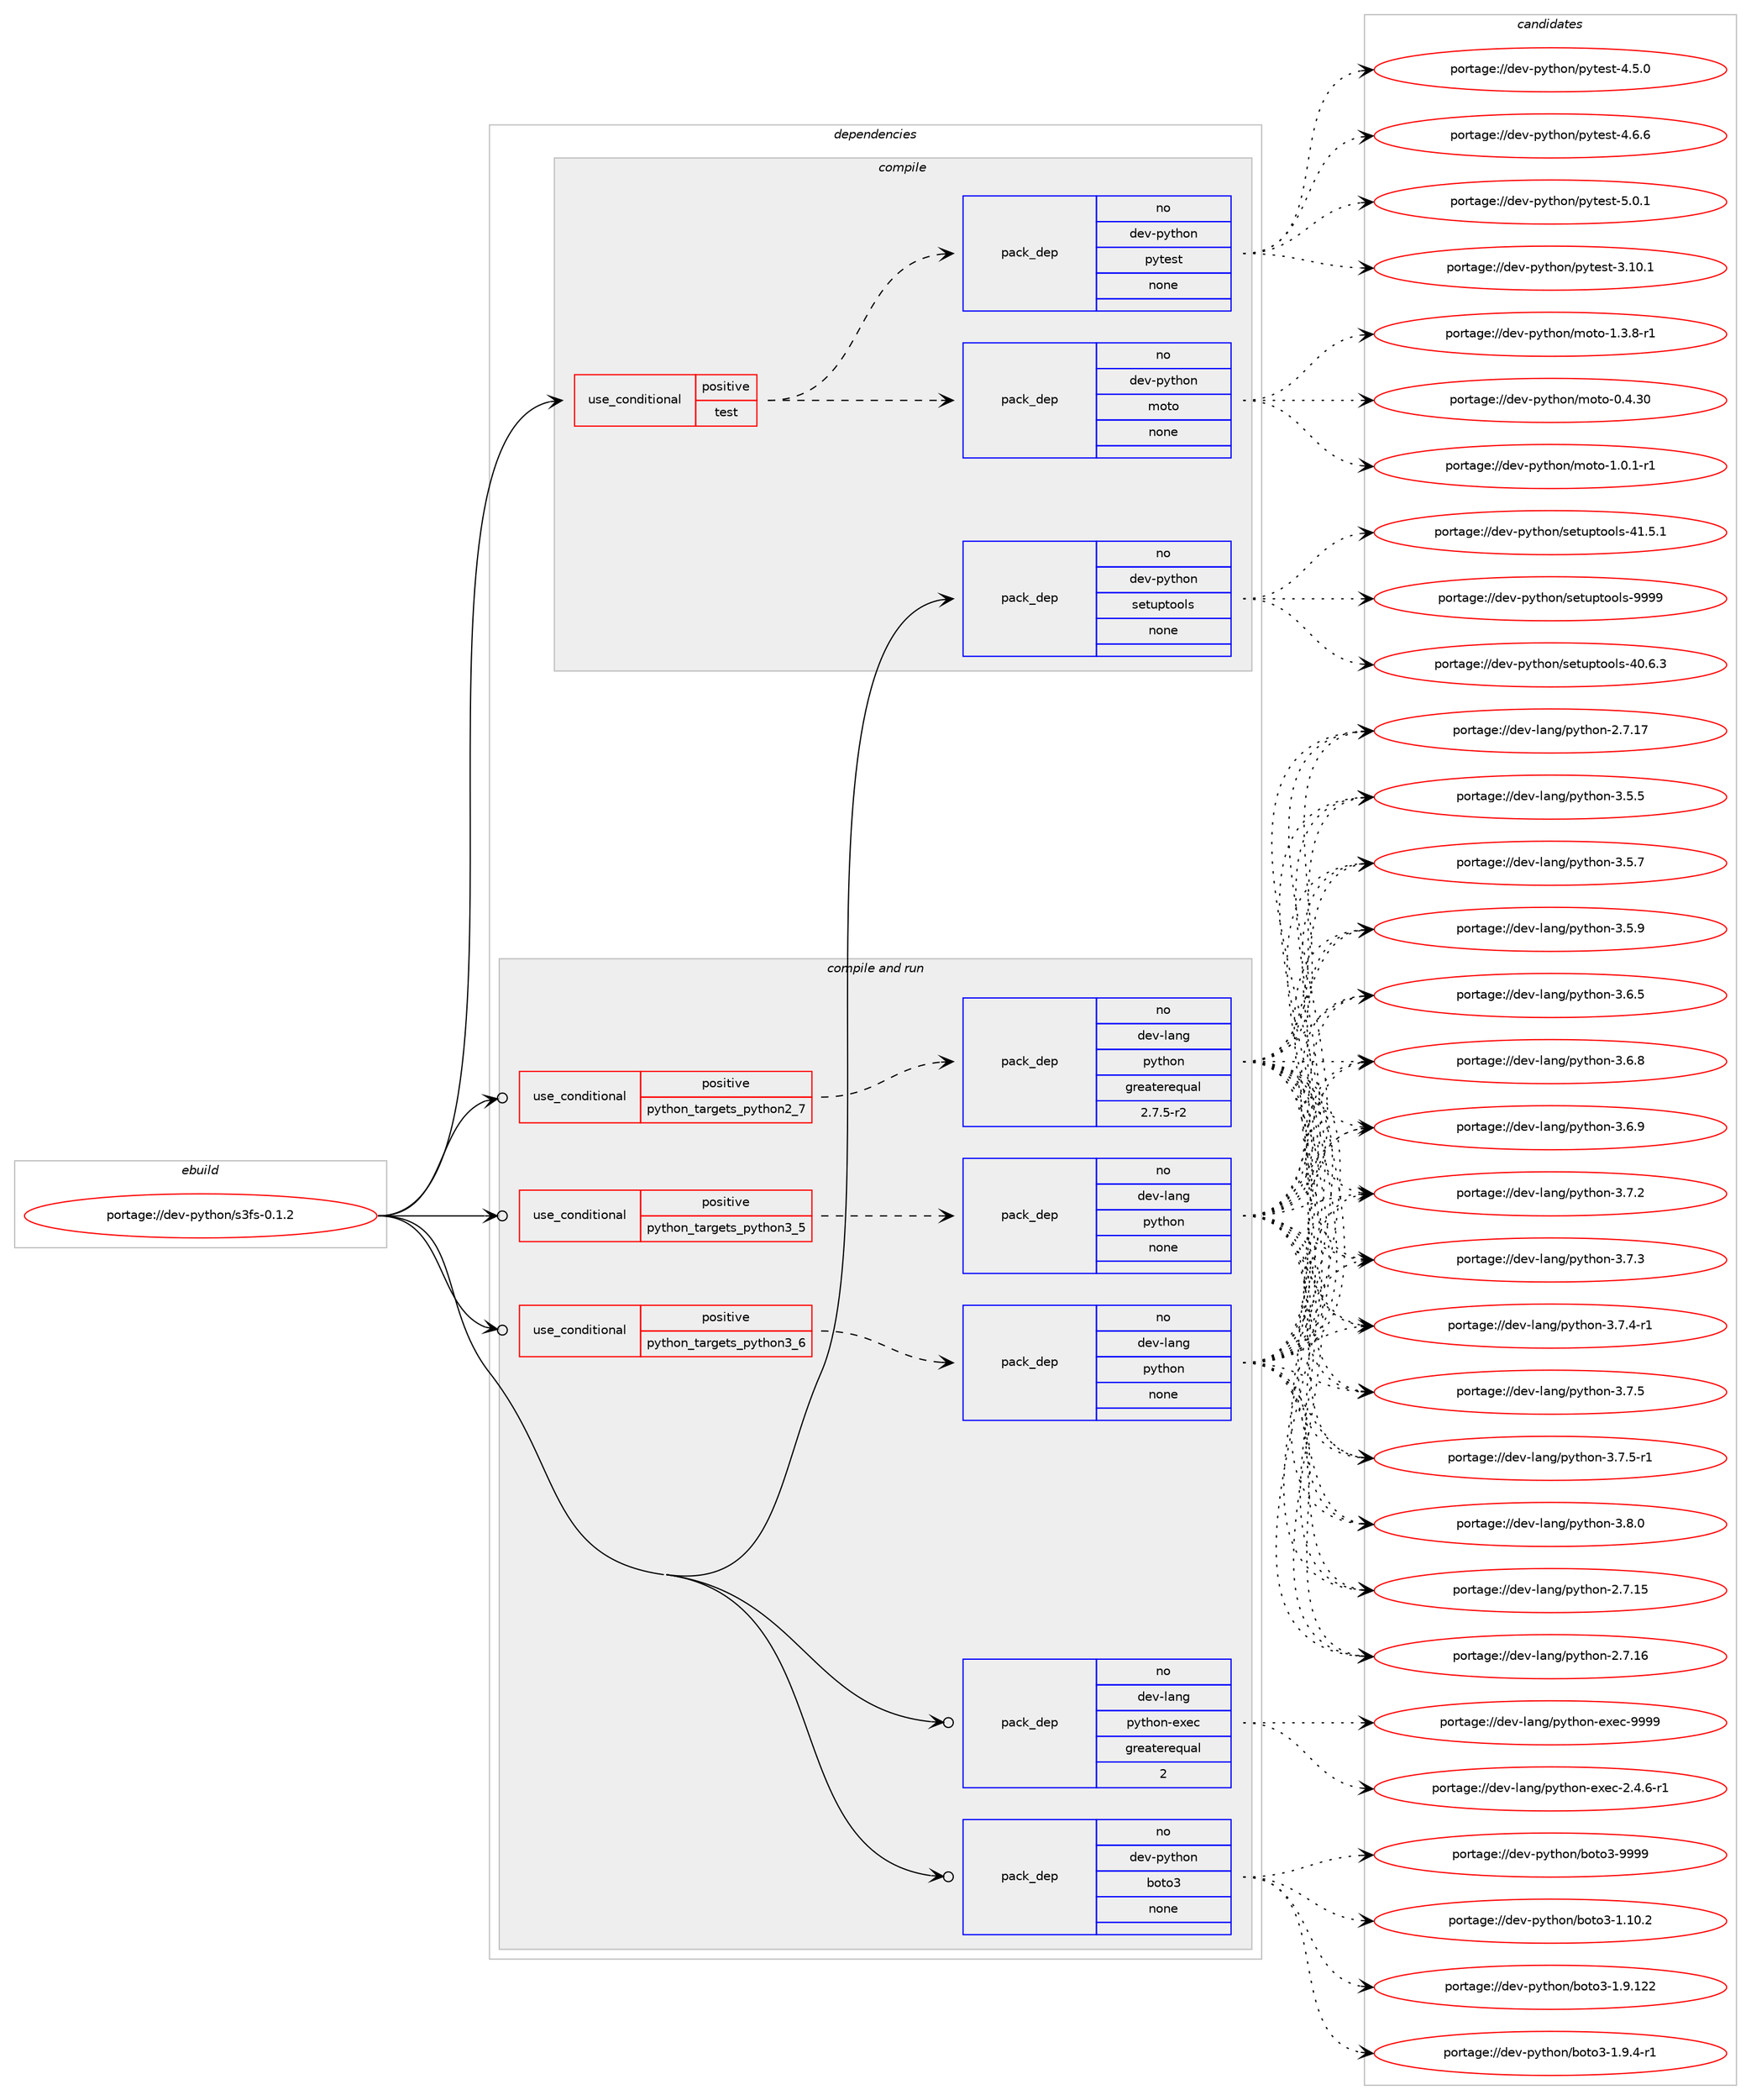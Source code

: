 digraph prolog {

# *************
# Graph options
# *************

newrank=true;
concentrate=true;
compound=true;
graph [rankdir=LR,fontname=Helvetica,fontsize=10,ranksep=1.5];#, ranksep=2.5, nodesep=0.2];
edge  [arrowhead=vee];
node  [fontname=Helvetica,fontsize=10];

# **********
# The ebuild
# **********

subgraph cluster_leftcol {
color=gray;
rank=same;
label=<<i>ebuild</i>>;
id [label="portage://dev-python/s3fs-0.1.2", color=red, width=4, href="../dev-python/s3fs-0.1.2.svg"];
}

# ****************
# The dependencies
# ****************

subgraph cluster_midcol {
color=gray;
label=<<i>dependencies</i>>;
subgraph cluster_compile {
fillcolor="#eeeeee";
style=filled;
label=<<i>compile</i>>;
subgraph cond38310 {
dependency171315 [label=<<TABLE BORDER="0" CELLBORDER="1" CELLSPACING="0" CELLPADDING="4"><TR><TD ROWSPAN="3" CELLPADDING="10">use_conditional</TD></TR><TR><TD>positive</TD></TR><TR><TD>test</TD></TR></TABLE>>, shape=none, color=red];
subgraph pack129602 {
dependency171316 [label=<<TABLE BORDER="0" CELLBORDER="1" CELLSPACING="0" CELLPADDING="4" WIDTH="220"><TR><TD ROWSPAN="6" CELLPADDING="30">pack_dep</TD></TR><TR><TD WIDTH="110">no</TD></TR><TR><TD>dev-python</TD></TR><TR><TD>moto</TD></TR><TR><TD>none</TD></TR><TR><TD></TD></TR></TABLE>>, shape=none, color=blue];
}
dependency171315:e -> dependency171316:w [weight=20,style="dashed",arrowhead="vee"];
subgraph pack129603 {
dependency171317 [label=<<TABLE BORDER="0" CELLBORDER="1" CELLSPACING="0" CELLPADDING="4" WIDTH="220"><TR><TD ROWSPAN="6" CELLPADDING="30">pack_dep</TD></TR><TR><TD WIDTH="110">no</TD></TR><TR><TD>dev-python</TD></TR><TR><TD>pytest</TD></TR><TR><TD>none</TD></TR><TR><TD></TD></TR></TABLE>>, shape=none, color=blue];
}
dependency171315:e -> dependency171317:w [weight=20,style="dashed",arrowhead="vee"];
}
id:e -> dependency171315:w [weight=20,style="solid",arrowhead="vee"];
subgraph pack129604 {
dependency171318 [label=<<TABLE BORDER="0" CELLBORDER="1" CELLSPACING="0" CELLPADDING="4" WIDTH="220"><TR><TD ROWSPAN="6" CELLPADDING="30">pack_dep</TD></TR><TR><TD WIDTH="110">no</TD></TR><TR><TD>dev-python</TD></TR><TR><TD>setuptools</TD></TR><TR><TD>none</TD></TR><TR><TD></TD></TR></TABLE>>, shape=none, color=blue];
}
id:e -> dependency171318:w [weight=20,style="solid",arrowhead="vee"];
}
subgraph cluster_compileandrun {
fillcolor="#eeeeee";
style=filled;
label=<<i>compile and run</i>>;
subgraph cond38311 {
dependency171319 [label=<<TABLE BORDER="0" CELLBORDER="1" CELLSPACING="0" CELLPADDING="4"><TR><TD ROWSPAN="3" CELLPADDING="10">use_conditional</TD></TR><TR><TD>positive</TD></TR><TR><TD>python_targets_python2_7</TD></TR></TABLE>>, shape=none, color=red];
subgraph pack129605 {
dependency171320 [label=<<TABLE BORDER="0" CELLBORDER="1" CELLSPACING="0" CELLPADDING="4" WIDTH="220"><TR><TD ROWSPAN="6" CELLPADDING="30">pack_dep</TD></TR><TR><TD WIDTH="110">no</TD></TR><TR><TD>dev-lang</TD></TR><TR><TD>python</TD></TR><TR><TD>greaterequal</TD></TR><TR><TD>2.7.5-r2</TD></TR></TABLE>>, shape=none, color=blue];
}
dependency171319:e -> dependency171320:w [weight=20,style="dashed",arrowhead="vee"];
}
id:e -> dependency171319:w [weight=20,style="solid",arrowhead="odotvee"];
subgraph cond38312 {
dependency171321 [label=<<TABLE BORDER="0" CELLBORDER="1" CELLSPACING="0" CELLPADDING="4"><TR><TD ROWSPAN="3" CELLPADDING="10">use_conditional</TD></TR><TR><TD>positive</TD></TR><TR><TD>python_targets_python3_5</TD></TR></TABLE>>, shape=none, color=red];
subgraph pack129606 {
dependency171322 [label=<<TABLE BORDER="0" CELLBORDER="1" CELLSPACING="0" CELLPADDING="4" WIDTH="220"><TR><TD ROWSPAN="6" CELLPADDING="30">pack_dep</TD></TR><TR><TD WIDTH="110">no</TD></TR><TR><TD>dev-lang</TD></TR><TR><TD>python</TD></TR><TR><TD>none</TD></TR><TR><TD></TD></TR></TABLE>>, shape=none, color=blue];
}
dependency171321:e -> dependency171322:w [weight=20,style="dashed",arrowhead="vee"];
}
id:e -> dependency171321:w [weight=20,style="solid",arrowhead="odotvee"];
subgraph cond38313 {
dependency171323 [label=<<TABLE BORDER="0" CELLBORDER="1" CELLSPACING="0" CELLPADDING="4"><TR><TD ROWSPAN="3" CELLPADDING="10">use_conditional</TD></TR><TR><TD>positive</TD></TR><TR><TD>python_targets_python3_6</TD></TR></TABLE>>, shape=none, color=red];
subgraph pack129607 {
dependency171324 [label=<<TABLE BORDER="0" CELLBORDER="1" CELLSPACING="0" CELLPADDING="4" WIDTH="220"><TR><TD ROWSPAN="6" CELLPADDING="30">pack_dep</TD></TR><TR><TD WIDTH="110">no</TD></TR><TR><TD>dev-lang</TD></TR><TR><TD>python</TD></TR><TR><TD>none</TD></TR><TR><TD></TD></TR></TABLE>>, shape=none, color=blue];
}
dependency171323:e -> dependency171324:w [weight=20,style="dashed",arrowhead="vee"];
}
id:e -> dependency171323:w [weight=20,style="solid",arrowhead="odotvee"];
subgraph pack129608 {
dependency171325 [label=<<TABLE BORDER="0" CELLBORDER="1" CELLSPACING="0" CELLPADDING="4" WIDTH="220"><TR><TD ROWSPAN="6" CELLPADDING="30">pack_dep</TD></TR><TR><TD WIDTH="110">no</TD></TR><TR><TD>dev-lang</TD></TR><TR><TD>python-exec</TD></TR><TR><TD>greaterequal</TD></TR><TR><TD>2</TD></TR></TABLE>>, shape=none, color=blue];
}
id:e -> dependency171325:w [weight=20,style="solid",arrowhead="odotvee"];
subgraph pack129609 {
dependency171326 [label=<<TABLE BORDER="0" CELLBORDER="1" CELLSPACING="0" CELLPADDING="4" WIDTH="220"><TR><TD ROWSPAN="6" CELLPADDING="30">pack_dep</TD></TR><TR><TD WIDTH="110">no</TD></TR><TR><TD>dev-python</TD></TR><TR><TD>boto3</TD></TR><TR><TD>none</TD></TR><TR><TD></TD></TR></TABLE>>, shape=none, color=blue];
}
id:e -> dependency171326:w [weight=20,style="solid",arrowhead="odotvee"];
}
subgraph cluster_run {
fillcolor="#eeeeee";
style=filled;
label=<<i>run</i>>;
}
}

# **************
# The candidates
# **************

subgraph cluster_choices {
rank=same;
color=gray;
label=<<i>candidates</i>>;

subgraph choice129602 {
color=black;
nodesep=1;
choiceportage100101118451121211161041111104710911111611145484652465148 [label="portage://dev-python/moto-0.4.30", color=red, width=4,href="../dev-python/moto-0.4.30.svg"];
choiceportage10010111845112121116104111110471091111161114549464846494511449 [label="portage://dev-python/moto-1.0.1-r1", color=red, width=4,href="../dev-python/moto-1.0.1-r1.svg"];
choiceportage10010111845112121116104111110471091111161114549465146564511449 [label="portage://dev-python/moto-1.3.8-r1", color=red, width=4,href="../dev-python/moto-1.3.8-r1.svg"];
dependency171316:e -> choiceportage100101118451121211161041111104710911111611145484652465148:w [style=dotted,weight="100"];
dependency171316:e -> choiceportage10010111845112121116104111110471091111161114549464846494511449:w [style=dotted,weight="100"];
dependency171316:e -> choiceportage10010111845112121116104111110471091111161114549465146564511449:w [style=dotted,weight="100"];
}
subgraph choice129603 {
color=black;
nodesep=1;
choiceportage100101118451121211161041111104711212111610111511645514649484649 [label="portage://dev-python/pytest-3.10.1", color=red, width=4,href="../dev-python/pytest-3.10.1.svg"];
choiceportage1001011184511212111610411111047112121116101115116455246534648 [label="portage://dev-python/pytest-4.5.0", color=red, width=4,href="../dev-python/pytest-4.5.0.svg"];
choiceportage1001011184511212111610411111047112121116101115116455246544654 [label="portage://dev-python/pytest-4.6.6", color=red, width=4,href="../dev-python/pytest-4.6.6.svg"];
choiceportage1001011184511212111610411111047112121116101115116455346484649 [label="portage://dev-python/pytest-5.0.1", color=red, width=4,href="../dev-python/pytest-5.0.1.svg"];
dependency171317:e -> choiceportage100101118451121211161041111104711212111610111511645514649484649:w [style=dotted,weight="100"];
dependency171317:e -> choiceportage1001011184511212111610411111047112121116101115116455246534648:w [style=dotted,weight="100"];
dependency171317:e -> choiceportage1001011184511212111610411111047112121116101115116455246544654:w [style=dotted,weight="100"];
dependency171317:e -> choiceportage1001011184511212111610411111047112121116101115116455346484649:w [style=dotted,weight="100"];
}
subgraph choice129604 {
color=black;
nodesep=1;
choiceportage100101118451121211161041111104711510111611711211611111110811545524846544651 [label="portage://dev-python/setuptools-40.6.3", color=red, width=4,href="../dev-python/setuptools-40.6.3.svg"];
choiceportage100101118451121211161041111104711510111611711211611111110811545524946534649 [label="portage://dev-python/setuptools-41.5.1", color=red, width=4,href="../dev-python/setuptools-41.5.1.svg"];
choiceportage10010111845112121116104111110471151011161171121161111111081154557575757 [label="portage://dev-python/setuptools-9999", color=red, width=4,href="../dev-python/setuptools-9999.svg"];
dependency171318:e -> choiceportage100101118451121211161041111104711510111611711211611111110811545524846544651:w [style=dotted,weight="100"];
dependency171318:e -> choiceportage100101118451121211161041111104711510111611711211611111110811545524946534649:w [style=dotted,weight="100"];
dependency171318:e -> choiceportage10010111845112121116104111110471151011161171121161111111081154557575757:w [style=dotted,weight="100"];
}
subgraph choice129605 {
color=black;
nodesep=1;
choiceportage10010111845108971101034711212111610411111045504655464953 [label="portage://dev-lang/python-2.7.15", color=red, width=4,href="../dev-lang/python-2.7.15.svg"];
choiceportage10010111845108971101034711212111610411111045504655464954 [label="portage://dev-lang/python-2.7.16", color=red, width=4,href="../dev-lang/python-2.7.16.svg"];
choiceportage10010111845108971101034711212111610411111045504655464955 [label="portage://dev-lang/python-2.7.17", color=red, width=4,href="../dev-lang/python-2.7.17.svg"];
choiceportage100101118451089711010347112121116104111110455146534653 [label="portage://dev-lang/python-3.5.5", color=red, width=4,href="../dev-lang/python-3.5.5.svg"];
choiceportage100101118451089711010347112121116104111110455146534655 [label="portage://dev-lang/python-3.5.7", color=red, width=4,href="../dev-lang/python-3.5.7.svg"];
choiceportage100101118451089711010347112121116104111110455146534657 [label="portage://dev-lang/python-3.5.9", color=red, width=4,href="../dev-lang/python-3.5.9.svg"];
choiceportage100101118451089711010347112121116104111110455146544653 [label="portage://dev-lang/python-3.6.5", color=red, width=4,href="../dev-lang/python-3.6.5.svg"];
choiceportage100101118451089711010347112121116104111110455146544656 [label="portage://dev-lang/python-3.6.8", color=red, width=4,href="../dev-lang/python-3.6.8.svg"];
choiceportage100101118451089711010347112121116104111110455146544657 [label="portage://dev-lang/python-3.6.9", color=red, width=4,href="../dev-lang/python-3.6.9.svg"];
choiceportage100101118451089711010347112121116104111110455146554650 [label="portage://dev-lang/python-3.7.2", color=red, width=4,href="../dev-lang/python-3.7.2.svg"];
choiceportage100101118451089711010347112121116104111110455146554651 [label="portage://dev-lang/python-3.7.3", color=red, width=4,href="../dev-lang/python-3.7.3.svg"];
choiceportage1001011184510897110103471121211161041111104551465546524511449 [label="portage://dev-lang/python-3.7.4-r1", color=red, width=4,href="../dev-lang/python-3.7.4-r1.svg"];
choiceportage100101118451089711010347112121116104111110455146554653 [label="portage://dev-lang/python-3.7.5", color=red, width=4,href="../dev-lang/python-3.7.5.svg"];
choiceportage1001011184510897110103471121211161041111104551465546534511449 [label="portage://dev-lang/python-3.7.5-r1", color=red, width=4,href="../dev-lang/python-3.7.5-r1.svg"];
choiceportage100101118451089711010347112121116104111110455146564648 [label="portage://dev-lang/python-3.8.0", color=red, width=4,href="../dev-lang/python-3.8.0.svg"];
dependency171320:e -> choiceportage10010111845108971101034711212111610411111045504655464953:w [style=dotted,weight="100"];
dependency171320:e -> choiceportage10010111845108971101034711212111610411111045504655464954:w [style=dotted,weight="100"];
dependency171320:e -> choiceportage10010111845108971101034711212111610411111045504655464955:w [style=dotted,weight="100"];
dependency171320:e -> choiceportage100101118451089711010347112121116104111110455146534653:w [style=dotted,weight="100"];
dependency171320:e -> choiceportage100101118451089711010347112121116104111110455146534655:w [style=dotted,weight="100"];
dependency171320:e -> choiceportage100101118451089711010347112121116104111110455146534657:w [style=dotted,weight="100"];
dependency171320:e -> choiceportage100101118451089711010347112121116104111110455146544653:w [style=dotted,weight="100"];
dependency171320:e -> choiceportage100101118451089711010347112121116104111110455146544656:w [style=dotted,weight="100"];
dependency171320:e -> choiceportage100101118451089711010347112121116104111110455146544657:w [style=dotted,weight="100"];
dependency171320:e -> choiceportage100101118451089711010347112121116104111110455146554650:w [style=dotted,weight="100"];
dependency171320:e -> choiceportage100101118451089711010347112121116104111110455146554651:w [style=dotted,weight="100"];
dependency171320:e -> choiceportage1001011184510897110103471121211161041111104551465546524511449:w [style=dotted,weight="100"];
dependency171320:e -> choiceportage100101118451089711010347112121116104111110455146554653:w [style=dotted,weight="100"];
dependency171320:e -> choiceportage1001011184510897110103471121211161041111104551465546534511449:w [style=dotted,weight="100"];
dependency171320:e -> choiceportage100101118451089711010347112121116104111110455146564648:w [style=dotted,weight="100"];
}
subgraph choice129606 {
color=black;
nodesep=1;
choiceportage10010111845108971101034711212111610411111045504655464953 [label="portage://dev-lang/python-2.7.15", color=red, width=4,href="../dev-lang/python-2.7.15.svg"];
choiceportage10010111845108971101034711212111610411111045504655464954 [label="portage://dev-lang/python-2.7.16", color=red, width=4,href="../dev-lang/python-2.7.16.svg"];
choiceportage10010111845108971101034711212111610411111045504655464955 [label="portage://dev-lang/python-2.7.17", color=red, width=4,href="../dev-lang/python-2.7.17.svg"];
choiceportage100101118451089711010347112121116104111110455146534653 [label="portage://dev-lang/python-3.5.5", color=red, width=4,href="../dev-lang/python-3.5.5.svg"];
choiceportage100101118451089711010347112121116104111110455146534655 [label="portage://dev-lang/python-3.5.7", color=red, width=4,href="../dev-lang/python-3.5.7.svg"];
choiceportage100101118451089711010347112121116104111110455146534657 [label="portage://dev-lang/python-3.5.9", color=red, width=4,href="../dev-lang/python-3.5.9.svg"];
choiceportage100101118451089711010347112121116104111110455146544653 [label="portage://dev-lang/python-3.6.5", color=red, width=4,href="../dev-lang/python-3.6.5.svg"];
choiceportage100101118451089711010347112121116104111110455146544656 [label="portage://dev-lang/python-3.6.8", color=red, width=4,href="../dev-lang/python-3.6.8.svg"];
choiceportage100101118451089711010347112121116104111110455146544657 [label="portage://dev-lang/python-3.6.9", color=red, width=4,href="../dev-lang/python-3.6.9.svg"];
choiceportage100101118451089711010347112121116104111110455146554650 [label="portage://dev-lang/python-3.7.2", color=red, width=4,href="../dev-lang/python-3.7.2.svg"];
choiceportage100101118451089711010347112121116104111110455146554651 [label="portage://dev-lang/python-3.7.3", color=red, width=4,href="../dev-lang/python-3.7.3.svg"];
choiceportage1001011184510897110103471121211161041111104551465546524511449 [label="portage://dev-lang/python-3.7.4-r1", color=red, width=4,href="../dev-lang/python-3.7.4-r1.svg"];
choiceportage100101118451089711010347112121116104111110455146554653 [label="portage://dev-lang/python-3.7.5", color=red, width=4,href="../dev-lang/python-3.7.5.svg"];
choiceportage1001011184510897110103471121211161041111104551465546534511449 [label="portage://dev-lang/python-3.7.5-r1", color=red, width=4,href="../dev-lang/python-3.7.5-r1.svg"];
choiceportage100101118451089711010347112121116104111110455146564648 [label="portage://dev-lang/python-3.8.0", color=red, width=4,href="../dev-lang/python-3.8.0.svg"];
dependency171322:e -> choiceportage10010111845108971101034711212111610411111045504655464953:w [style=dotted,weight="100"];
dependency171322:e -> choiceportage10010111845108971101034711212111610411111045504655464954:w [style=dotted,weight="100"];
dependency171322:e -> choiceportage10010111845108971101034711212111610411111045504655464955:w [style=dotted,weight="100"];
dependency171322:e -> choiceportage100101118451089711010347112121116104111110455146534653:w [style=dotted,weight="100"];
dependency171322:e -> choiceportage100101118451089711010347112121116104111110455146534655:w [style=dotted,weight="100"];
dependency171322:e -> choiceportage100101118451089711010347112121116104111110455146534657:w [style=dotted,weight="100"];
dependency171322:e -> choiceportage100101118451089711010347112121116104111110455146544653:w [style=dotted,weight="100"];
dependency171322:e -> choiceportage100101118451089711010347112121116104111110455146544656:w [style=dotted,weight="100"];
dependency171322:e -> choiceportage100101118451089711010347112121116104111110455146544657:w [style=dotted,weight="100"];
dependency171322:e -> choiceportage100101118451089711010347112121116104111110455146554650:w [style=dotted,weight="100"];
dependency171322:e -> choiceportage100101118451089711010347112121116104111110455146554651:w [style=dotted,weight="100"];
dependency171322:e -> choiceportage1001011184510897110103471121211161041111104551465546524511449:w [style=dotted,weight="100"];
dependency171322:e -> choiceportage100101118451089711010347112121116104111110455146554653:w [style=dotted,weight="100"];
dependency171322:e -> choiceportage1001011184510897110103471121211161041111104551465546534511449:w [style=dotted,weight="100"];
dependency171322:e -> choiceportage100101118451089711010347112121116104111110455146564648:w [style=dotted,weight="100"];
}
subgraph choice129607 {
color=black;
nodesep=1;
choiceportage10010111845108971101034711212111610411111045504655464953 [label="portage://dev-lang/python-2.7.15", color=red, width=4,href="../dev-lang/python-2.7.15.svg"];
choiceportage10010111845108971101034711212111610411111045504655464954 [label="portage://dev-lang/python-2.7.16", color=red, width=4,href="../dev-lang/python-2.7.16.svg"];
choiceportage10010111845108971101034711212111610411111045504655464955 [label="portage://dev-lang/python-2.7.17", color=red, width=4,href="../dev-lang/python-2.7.17.svg"];
choiceportage100101118451089711010347112121116104111110455146534653 [label="portage://dev-lang/python-3.5.5", color=red, width=4,href="../dev-lang/python-3.5.5.svg"];
choiceportage100101118451089711010347112121116104111110455146534655 [label="portage://dev-lang/python-3.5.7", color=red, width=4,href="../dev-lang/python-3.5.7.svg"];
choiceportage100101118451089711010347112121116104111110455146534657 [label="portage://dev-lang/python-3.5.9", color=red, width=4,href="../dev-lang/python-3.5.9.svg"];
choiceportage100101118451089711010347112121116104111110455146544653 [label="portage://dev-lang/python-3.6.5", color=red, width=4,href="../dev-lang/python-3.6.5.svg"];
choiceportage100101118451089711010347112121116104111110455146544656 [label="portage://dev-lang/python-3.6.8", color=red, width=4,href="../dev-lang/python-3.6.8.svg"];
choiceportage100101118451089711010347112121116104111110455146544657 [label="portage://dev-lang/python-3.6.9", color=red, width=4,href="../dev-lang/python-3.6.9.svg"];
choiceportage100101118451089711010347112121116104111110455146554650 [label="portage://dev-lang/python-3.7.2", color=red, width=4,href="../dev-lang/python-3.7.2.svg"];
choiceportage100101118451089711010347112121116104111110455146554651 [label="portage://dev-lang/python-3.7.3", color=red, width=4,href="../dev-lang/python-3.7.3.svg"];
choiceportage1001011184510897110103471121211161041111104551465546524511449 [label="portage://dev-lang/python-3.7.4-r1", color=red, width=4,href="../dev-lang/python-3.7.4-r1.svg"];
choiceportage100101118451089711010347112121116104111110455146554653 [label="portage://dev-lang/python-3.7.5", color=red, width=4,href="../dev-lang/python-3.7.5.svg"];
choiceportage1001011184510897110103471121211161041111104551465546534511449 [label="portage://dev-lang/python-3.7.5-r1", color=red, width=4,href="../dev-lang/python-3.7.5-r1.svg"];
choiceportage100101118451089711010347112121116104111110455146564648 [label="portage://dev-lang/python-3.8.0", color=red, width=4,href="../dev-lang/python-3.8.0.svg"];
dependency171324:e -> choiceportage10010111845108971101034711212111610411111045504655464953:w [style=dotted,weight="100"];
dependency171324:e -> choiceportage10010111845108971101034711212111610411111045504655464954:w [style=dotted,weight="100"];
dependency171324:e -> choiceportage10010111845108971101034711212111610411111045504655464955:w [style=dotted,weight="100"];
dependency171324:e -> choiceportage100101118451089711010347112121116104111110455146534653:w [style=dotted,weight="100"];
dependency171324:e -> choiceportage100101118451089711010347112121116104111110455146534655:w [style=dotted,weight="100"];
dependency171324:e -> choiceportage100101118451089711010347112121116104111110455146534657:w [style=dotted,weight="100"];
dependency171324:e -> choiceportage100101118451089711010347112121116104111110455146544653:w [style=dotted,weight="100"];
dependency171324:e -> choiceportage100101118451089711010347112121116104111110455146544656:w [style=dotted,weight="100"];
dependency171324:e -> choiceportage100101118451089711010347112121116104111110455146544657:w [style=dotted,weight="100"];
dependency171324:e -> choiceportage100101118451089711010347112121116104111110455146554650:w [style=dotted,weight="100"];
dependency171324:e -> choiceportage100101118451089711010347112121116104111110455146554651:w [style=dotted,weight="100"];
dependency171324:e -> choiceportage1001011184510897110103471121211161041111104551465546524511449:w [style=dotted,weight="100"];
dependency171324:e -> choiceportage100101118451089711010347112121116104111110455146554653:w [style=dotted,weight="100"];
dependency171324:e -> choiceportage1001011184510897110103471121211161041111104551465546534511449:w [style=dotted,weight="100"];
dependency171324:e -> choiceportage100101118451089711010347112121116104111110455146564648:w [style=dotted,weight="100"];
}
subgraph choice129608 {
color=black;
nodesep=1;
choiceportage10010111845108971101034711212111610411111045101120101994550465246544511449 [label="portage://dev-lang/python-exec-2.4.6-r1", color=red, width=4,href="../dev-lang/python-exec-2.4.6-r1.svg"];
choiceportage10010111845108971101034711212111610411111045101120101994557575757 [label="portage://dev-lang/python-exec-9999", color=red, width=4,href="../dev-lang/python-exec-9999.svg"];
dependency171325:e -> choiceportage10010111845108971101034711212111610411111045101120101994550465246544511449:w [style=dotted,weight="100"];
dependency171325:e -> choiceportage10010111845108971101034711212111610411111045101120101994557575757:w [style=dotted,weight="100"];
}
subgraph choice129609 {
color=black;
nodesep=1;
choiceportage1001011184511212111610411111047981111161115145494649484650 [label="portage://dev-python/boto3-1.10.2", color=red, width=4,href="../dev-python/boto3-1.10.2.svg"];
choiceportage100101118451121211161041111104798111116111514549465746495050 [label="portage://dev-python/boto3-1.9.122", color=red, width=4,href="../dev-python/boto3-1.9.122.svg"];
choiceportage100101118451121211161041111104798111116111514549465746524511449 [label="portage://dev-python/boto3-1.9.4-r1", color=red, width=4,href="../dev-python/boto3-1.9.4-r1.svg"];
choiceportage100101118451121211161041111104798111116111514557575757 [label="portage://dev-python/boto3-9999", color=red, width=4,href="../dev-python/boto3-9999.svg"];
dependency171326:e -> choiceportage1001011184511212111610411111047981111161115145494649484650:w [style=dotted,weight="100"];
dependency171326:e -> choiceportage100101118451121211161041111104798111116111514549465746495050:w [style=dotted,weight="100"];
dependency171326:e -> choiceportage100101118451121211161041111104798111116111514549465746524511449:w [style=dotted,weight="100"];
dependency171326:e -> choiceportage100101118451121211161041111104798111116111514557575757:w [style=dotted,weight="100"];
}
}

}
